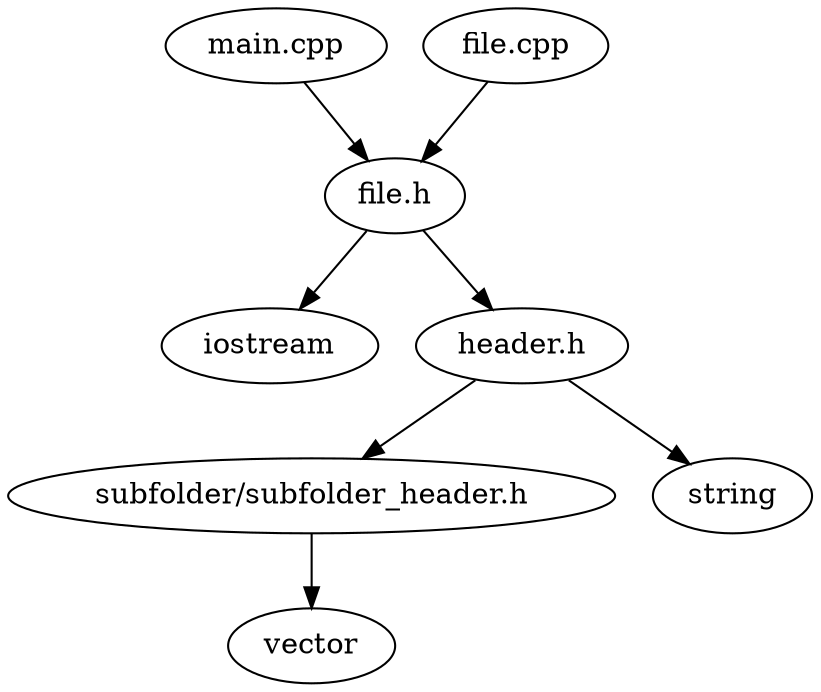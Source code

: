 digraph IncludeHierarchy {
  "subfolder/subfolder_header.h" -> "vector";
  "file.h" -> "iostream";
  "file.h" -> "header.h";
  "main.cpp" -> "file.h";
  "file.cpp" -> "file.h";
  "header.h" -> "string";
  "header.h" -> "subfolder/subfolder_header.h";
}
